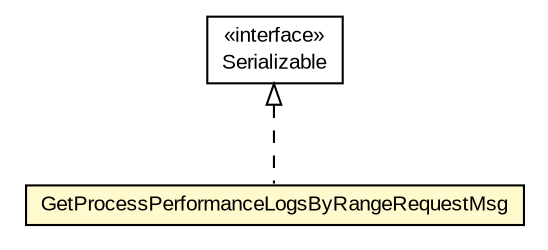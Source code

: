 #!/usr/local/bin/dot
#
# Class diagram 
# Generated by UMLGraph version R5_6-24-gf6e263 (http://www.umlgraph.org/)
#

digraph G {
	edge [fontname="arial",fontsize=10,labelfontname="arial",labelfontsize=10];
	node [fontname="arial",fontsize=10,shape=plaintext];
	nodesep=0.25;
	ranksep=0.5;
	// org.miloss.fgsms.services.interfaces.dataaccessservice.GetProcessPerformanceLogsByRangeRequestMsg
	c218459 [label=<<table title="org.miloss.fgsms.services.interfaces.dataaccessservice.GetProcessPerformanceLogsByRangeRequestMsg" border="0" cellborder="1" cellspacing="0" cellpadding="2" port="p" bgcolor="lemonChiffon" href="./GetProcessPerformanceLogsByRangeRequestMsg.html">
		<tr><td><table border="0" cellspacing="0" cellpadding="1">
<tr><td align="center" balign="center"> GetProcessPerformanceLogsByRangeRequestMsg </td></tr>
		</table></td></tr>
		</table>>, URL="./GetProcessPerformanceLogsByRangeRequestMsg.html", fontname="arial", fontcolor="black", fontsize=10.0];
	//org.miloss.fgsms.services.interfaces.dataaccessservice.GetProcessPerformanceLogsByRangeRequestMsg implements java.io.Serializable
	c218987:p -> c218459:p [dir=back,arrowtail=empty,style=dashed];
	// java.io.Serializable
	c218987 [label=<<table title="java.io.Serializable" border="0" cellborder="1" cellspacing="0" cellpadding="2" port="p" href="http://java.sun.com/j2se/1.4.2/docs/api/java/io/Serializable.html">
		<tr><td><table border="0" cellspacing="0" cellpadding="1">
<tr><td align="center" balign="center"> &#171;interface&#187; </td></tr>
<tr><td align="center" balign="center"> Serializable </td></tr>
		</table></td></tr>
		</table>>, URL="http://java.sun.com/j2se/1.4.2/docs/api/java/io/Serializable.html", fontname="arial", fontcolor="black", fontsize=10.0];
}

